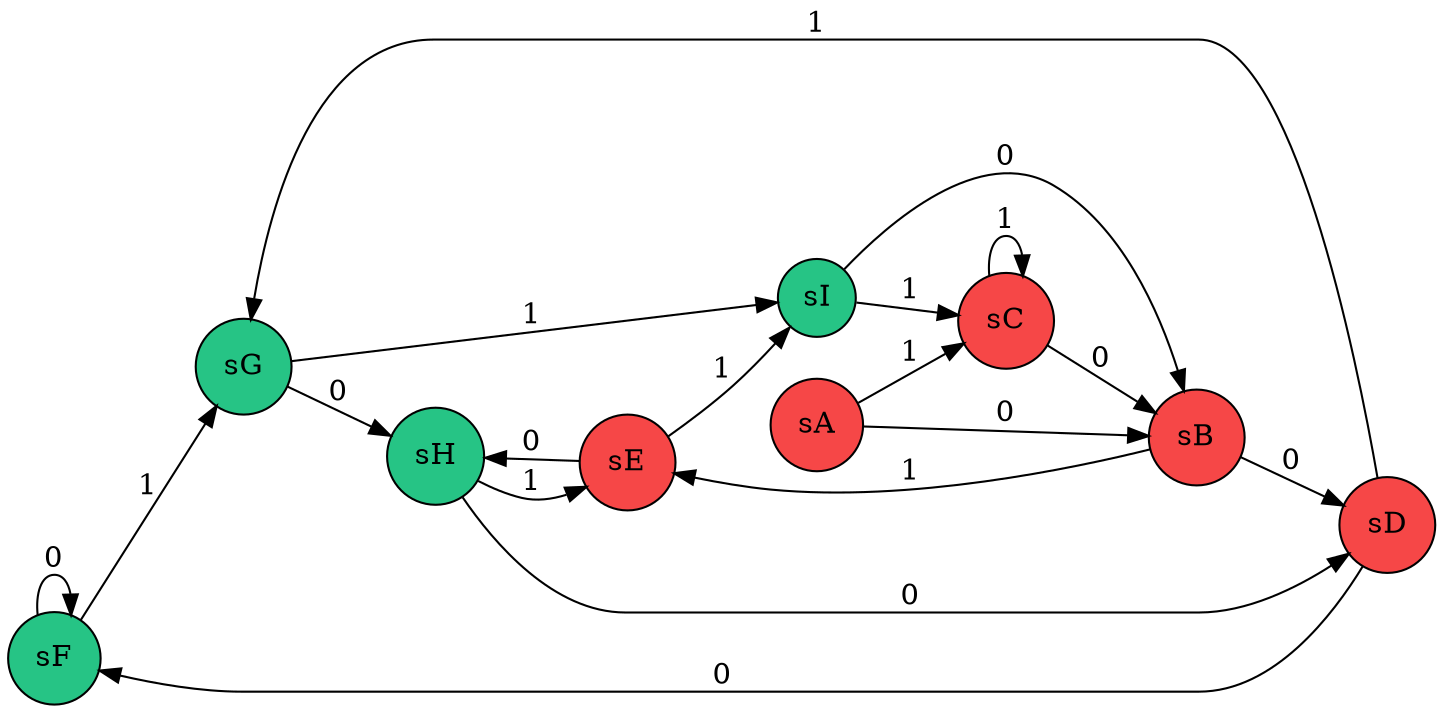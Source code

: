 digraph "DFA by Thompson's method" {
	rankdir=LR size=10
	node [fillcolor="#26C485" shape=circle style=filled]
	sF
	sG
	sH
	sI
	node [fillcolor="#f64747" shape=circle style=filled]
	sA -> sB [label=0]
	sA -> sC [label=1]
	sB -> sD [label=0]
	sB -> sE [label=1]
	sC -> sB [label=0]
	sC -> sC [label=1]
	sD -> sF [label=0]
	sD -> sG [label=1]
	sE -> sH [label=0]
	sE -> sI [label=1]
	sF -> sF [label=0]
	sF -> sG [label=1]
	sG -> sH [label=0]
	sG -> sI [label=1]
	sH -> sD [label=0]
	sH -> sE [label=1]
	sI -> sB [label=0]
	sI -> sC [label=1]
}
